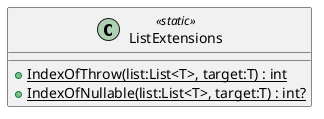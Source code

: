 @startuml
class ListExtensions <<static>> {
    + {static} IndexOfThrow(list:List<T>, target:T) : int
    + {static} IndexOfNullable(list:List<T>, target:T) : int?
}
@enduml
